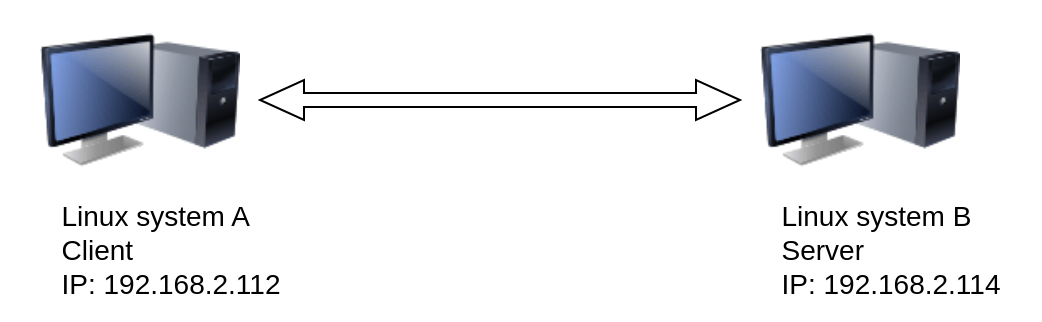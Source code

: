 <mxfile>
    <diagram id="4tsQSJHi0I306mXjDSh7" name="第 1 页">
        <mxGraphModel dx="754" dy="539" grid="1" gridSize="10" guides="1" tooltips="1" connect="1" arrows="1" fold="1" page="1" pageScale="1" pageWidth="827" pageHeight="1169" math="0" shadow="0">
            <root>
                <mxCell id="0"/>
                <mxCell id="1" parent="0"/>
                <mxCell id="7" value="" style="rounded=0;whiteSpace=wrap;html=1;fontSize=14;strokeColor=none;fillColor=#FFFFFF;" vertex="1" parent="1">
                    <mxGeometry x="100" y="200" width="520" height="160" as="geometry"/>
                </mxCell>
                <mxCell id="2" value="" style="image;html=1;image=img/lib/clip_art/computers/Monitor_Tower_128x128.png" vertex="1" parent="1">
                    <mxGeometry x="120" y="200" width="100" height="100" as="geometry"/>
                </mxCell>
                <mxCell id="3" value="" style="image;html=1;image=img/lib/clip_art/computers/Monitor_Tower_128x128.png" vertex="1" parent="1">
                    <mxGeometry x="480" y="200" width="100" height="100" as="geometry"/>
                </mxCell>
                <mxCell id="4" value="" style="html=1;shadow=0;dashed=0;align=center;verticalAlign=middle;shape=mxgraph.arrows2.twoWayArrow;dy=0.65;dx=22;" vertex="1" parent="1">
                    <mxGeometry x="230" y="240" width="240" height="20" as="geometry"/>
                </mxCell>
                <mxCell id="5" value="&lt;div style=&quot;text-align: left&quot;&gt;&lt;span style=&quot;font-size: 14px&quot;&gt;&lt;font color=&quot;#000000&quot;&gt;Linux system A&lt;/font&gt;&lt;/span&gt;&lt;/div&gt;&lt;font style=&quot;font-size: 14px&quot; color=&quot;#000000&quot;&gt;&lt;div style=&quot;text-align: left&quot;&gt;&lt;span&gt;Client&lt;/span&gt;&lt;/div&gt;&lt;div style=&quot;text-align: left&quot;&gt;&lt;span&gt;IP: 192.168.2.112&lt;/span&gt;&lt;/div&gt;&lt;/font&gt;" style="text;html=1;align=center;verticalAlign=middle;resizable=0;points=[];autosize=1;strokeColor=none;fillColor=none;" vertex="1" parent="1">
                    <mxGeometry x="120" y="300" width="130" height="50" as="geometry"/>
                </mxCell>
                <mxCell id="6" value="&lt;div style=&quot;text-align: left&quot;&gt;&lt;span style=&quot;font-size: 14px&quot;&gt;&lt;font color=&quot;#000000&quot;&gt;Linux system B&lt;/font&gt;&lt;/span&gt;&lt;/div&gt;&lt;font style=&quot;font-size: 14px&quot; color=&quot;#000000&quot;&gt;&lt;div style=&quot;text-align: left&quot;&gt;&lt;span&gt;Server&lt;/span&gt;&lt;/div&gt;&lt;div style=&quot;text-align: left&quot;&gt;&lt;span&gt;IP: 192.168.2.114&lt;/span&gt;&lt;/div&gt;&lt;/font&gt;" style="text;html=1;align=center;verticalAlign=middle;resizable=0;points=[];autosize=1;strokeColor=none;fillColor=none;" vertex="1" parent="1">
                    <mxGeometry x="480" y="300" width="130" height="50" as="geometry"/>
                </mxCell>
            </root>
        </mxGraphModel>
    </diagram>
</mxfile>